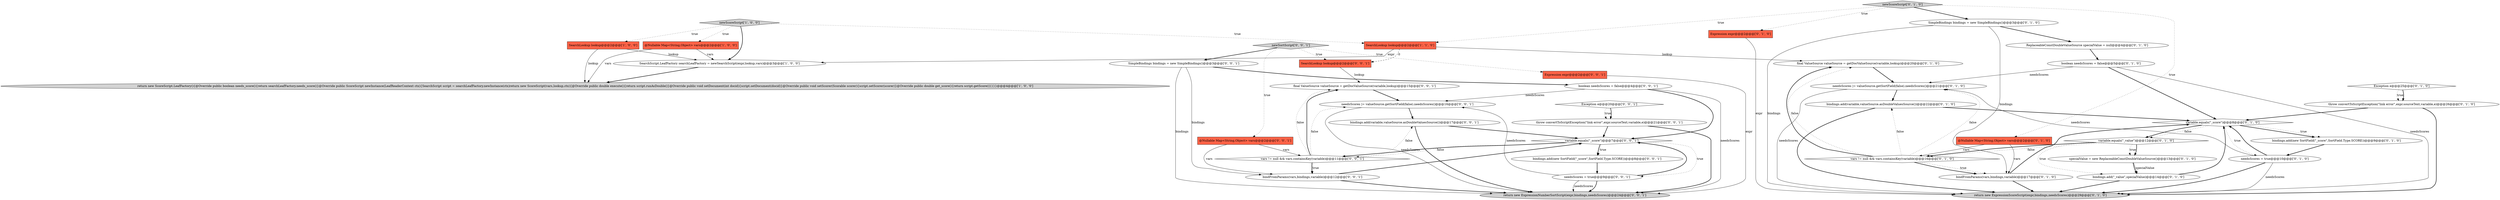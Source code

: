 digraph {
0 [style = filled, label = "SearchScript.LeafFactory searchLeafFactory = newSearchScript(expr,lookup,vars)@@@3@@@['1', '0', '0']", fillcolor = white, shape = ellipse image = "AAA0AAABBB1BBB"];
20 [style = filled, label = "specialValue = new ReplaceableConstDoubleValueSource()@@@13@@@['0', '1', '0']", fillcolor = white, shape = ellipse image = "AAA0AAABBB2BBB"];
25 [style = filled, label = "needsScores = true@@@10@@@['0', '1', '0']", fillcolor = white, shape = ellipse image = "AAA1AAABBB2BBB"];
27 [style = filled, label = "SimpleBindings bindings = new SimpleBindings()@@@3@@@['0', '0', '1']", fillcolor = white, shape = ellipse image = "AAA0AAABBB3BBB"];
31 [style = filled, label = "needsScores = true@@@9@@@['0', '0', '1']", fillcolor = white, shape = ellipse image = "AAA0AAABBB3BBB"];
40 [style = filled, label = "boolean needsScores = false@@@4@@@['0', '0', '1']", fillcolor = white, shape = ellipse image = "AAA0AAABBB3BBB"];
3 [style = filled, label = "newScoreScript['1', '0', '0']", fillcolor = lightgray, shape = diamond image = "AAA0AAABBB1BBB"];
35 [style = filled, label = "bindings.add(new SortField(\"_score\",SortField.Type.SCORE))@@@8@@@['0', '0', '1']", fillcolor = white, shape = ellipse image = "AAA0AAABBB3BBB"];
15 [style = filled, label = "newScoreScript['0', '1', '0']", fillcolor = lightgray, shape = diamond image = "AAA0AAABBB2BBB"];
2 [style = filled, label = "@Nullable Map<String,Object> vars@@@2@@@['1', '0', '0']", fillcolor = tomato, shape = box image = "AAA0AAABBB1BBB"];
9 [style = filled, label = "bindings.add(variable,valueSource.asDoubleValuesSource())@@@22@@@['0', '1', '0']", fillcolor = white, shape = ellipse image = "AAA1AAABBB2BBB"];
39 [style = filled, label = "SearchLookup lookup@@@2@@@['0', '0', '1']", fillcolor = tomato, shape = box image = "AAA0AAABBB3BBB"];
13 [style = filled, label = "Expression expr@@@2@@@['0', '1', '0']", fillcolor = tomato, shape = box image = "AAA0AAABBB2BBB"];
30 [style = filled, label = "bindings.add(variable,valueSource.asDoubleValuesSource())@@@17@@@['0', '0', '1']", fillcolor = white, shape = ellipse image = "AAA0AAABBB3BBB"];
32 [style = filled, label = "return new ExpressionNumberSortScript(expr,bindings,needsScores)@@@24@@@['0', '0', '1']", fillcolor = lightgray, shape = ellipse image = "AAA0AAABBB3BBB"];
12 [style = filled, label = "bindings.add(\"_value\",specialValue)@@@14@@@['0', '1', '0']", fillcolor = white, shape = ellipse image = "AAA0AAABBB2BBB"];
4 [style = filled, label = "SearchLookup lookup@@@2@@@['1', '0', '0']", fillcolor = tomato, shape = box image = "AAA0AAABBB1BBB"];
14 [style = filled, label = "final ValueSource valueSource = getDocValueSource(variable,lookup)@@@20@@@['0', '1', '0']", fillcolor = white, shape = ellipse image = "AAA0AAABBB2BBB"];
16 [style = filled, label = "vars != null && vars.containsKey(variable)@@@16@@@['0', '1', '0']", fillcolor = white, shape = diamond image = "AAA0AAABBB2BBB"];
6 [style = filled, label = "boolean needsScores = false@@@5@@@['0', '1', '0']", fillcolor = white, shape = ellipse image = "AAA1AAABBB2BBB"];
28 [style = filled, label = "vars != null && vars.containsKey(variable)@@@11@@@['0', '0', '1']", fillcolor = white, shape = diamond image = "AAA0AAABBB3BBB"];
29 [style = filled, label = "needsScores |= valueSource.getSortField(false).needsScores()@@@16@@@['0', '0', '1']", fillcolor = white, shape = ellipse image = "AAA0AAABBB3BBB"];
21 [style = filled, label = "variable.equals(\"_value\")@@@12@@@['0', '1', '0']", fillcolor = white, shape = diamond image = "AAA0AAABBB2BBB"];
26 [style = filled, label = "final ValueSource valueSource = getDocValueSource(variable,lookup)@@@15@@@['0', '0', '1']", fillcolor = white, shape = ellipse image = "AAA0AAABBB3BBB"];
18 [style = filled, label = "throw convertToScriptException(\"link error\",expr.sourceText,variable,e)@@@26@@@['0', '1', '0']", fillcolor = white, shape = ellipse image = "AAA1AAABBB2BBB"];
38 [style = filled, label = "variable.equals(\"_score\")@@@7@@@['0', '0', '1']", fillcolor = white, shape = diamond image = "AAA0AAABBB3BBB"];
5 [style = filled, label = "SearchLookup lookup@@@2@@@['1', '1', '0']", fillcolor = tomato, shape = box image = "AAA0AAABBB1BBB"];
7 [style = filled, label = "bindFromParams(vars,bindings,variable)@@@17@@@['0', '1', '0']", fillcolor = white, shape = ellipse image = "AAA0AAABBB2BBB"];
22 [style = filled, label = "return new ExpressionScoreScript(expr,bindings,needsScores)@@@29@@@['0', '1', '0']", fillcolor = lightgray, shape = ellipse image = "AAA1AAABBB2BBB"];
37 [style = filled, label = "Expression expr@@@2@@@['0', '0', '1']", fillcolor = tomato, shape = box image = "AAA0AAABBB3BBB"];
1 [style = filled, label = "return new ScoreScript.LeafFactory(){@Override public boolean needs_score(){return searchLeafFactory.needs_score()}@Override public ScoreScript newInstance(LeafReaderContext ctx){SearchScript script = searchLeafFactory.newInstance(ctx)return new ScoreScript(vars,lookup,ctx){@Override public double execute(){return script.runAsDouble()}@Override public void setDocument(int docid){script.setDocument(docid)}@Override public void setScorer(Scorable scorer){script.setScorer(scorer)}@Override public double get_score(){return script.getScore()}}}}@@@4@@@['1', '0', '0']", fillcolor = lightgray, shape = ellipse image = "AAA0AAABBB1BBB"];
33 [style = filled, label = "@Nullable Map<String,Object> vars@@@2@@@['0', '0', '1']", fillcolor = tomato, shape = box image = "AAA0AAABBB3BBB"];
41 [style = filled, label = "throw convertToScriptException(\"link error\",expr.sourceText,variable,e)@@@21@@@['0', '0', '1']", fillcolor = white, shape = ellipse image = "AAA0AAABBB3BBB"];
42 [style = filled, label = "bindFromParams(vars,bindings,variable)@@@12@@@['0', '0', '1']", fillcolor = white, shape = ellipse image = "AAA0AAABBB3BBB"];
23 [style = filled, label = "bindings.add(new SortField(\"_score\",SortField.Type.SCORE))@@@9@@@['0', '1', '0']", fillcolor = white, shape = ellipse image = "AAA1AAABBB2BBB"];
24 [style = filled, label = "ReplaceableConstDoubleValueSource specialValue = null@@@4@@@['0', '1', '0']", fillcolor = white, shape = ellipse image = "AAA0AAABBB2BBB"];
10 [style = filled, label = "@Nullable Map<String,Object> vars@@@2@@@['0', '1', '0']", fillcolor = tomato, shape = box image = "AAA0AAABBB2BBB"];
36 [style = filled, label = "Exception e@@@20@@@['0', '0', '1']", fillcolor = white, shape = diamond image = "AAA0AAABBB3BBB"];
8 [style = filled, label = "SimpleBindings bindings = new SimpleBindings()@@@3@@@['0', '1', '0']", fillcolor = white, shape = ellipse image = "AAA0AAABBB2BBB"];
17 [style = filled, label = "variable.equals(\"_score\")@@@8@@@['0', '1', '0']", fillcolor = white, shape = diamond image = "AAA1AAABBB2BBB"];
11 [style = filled, label = "needsScores |= valueSource.getSortField(false).needsScores()@@@21@@@['0', '1', '0']", fillcolor = white, shape = ellipse image = "AAA1AAABBB2BBB"];
19 [style = filled, label = "Exception e@@@25@@@['0', '1', '0']", fillcolor = white, shape = diamond image = "AAA1AAABBB2BBB"];
34 [style = filled, label = "newSortScript['0', '0', '1']", fillcolor = lightgray, shape = diamond image = "AAA0AAABBB3BBB"];
33->42 [style = solid, label="vars"];
5->39 [style = dashed, label="0"];
17->21 [style = bold, label=""];
42->32 [style = bold, label=""];
28->26 [style = bold, label=""];
30->38 [style = bold, label=""];
7->22 [style = bold, label=""];
25->17 [style = bold, label=""];
14->11 [style = bold, label=""];
31->32 [style = bold, label=""];
8->22 [style = solid, label="bindings"];
4->1 [style = solid, label="lookup"];
4->0 [style = solid, label="lookup"];
10->7 [style = solid, label="vars"];
28->29 [style = dotted, label="false"];
9->17 [style = bold, label=""];
28->30 [style = dotted, label="false"];
41->38 [style = bold, label=""];
38->35 [style = bold, label=""];
17->23 [style = bold, label=""];
16->7 [style = bold, label=""];
5->0 [style = solid, label="expr"];
15->8 [style = bold, label=""];
40->32 [style = solid, label="needsScores"];
19->18 [style = dotted, label="true"];
8->7 [style = solid, label="bindings"];
11->22 [style = solid, label="needsScores"];
36->41 [style = dotted, label="true"];
38->28 [style = bold, label=""];
27->42 [style = solid, label="bindings"];
15->13 [style = dotted, label="true"];
41->32 [style = bold, label=""];
34->39 [style = dotted, label="true"];
21->20 [style = dotted, label="true"];
2->1 [style = solid, label="vars"];
15->10 [style = dotted, label="true"];
39->26 [style = solid, label="lookup"];
36->41 [style = bold, label=""];
38->31 [style = dotted, label="true"];
21->20 [style = bold, label=""];
29->32 [style = solid, label="needsScores"];
25->11 [style = solid, label="needsScores"];
37->32 [style = solid, label="expr"];
38->35 [style = dotted, label="true"];
16->11 [style = dotted, label="false"];
28->42 [style = dotted, label="true"];
19->18 [style = bold, label=""];
20->12 [style = bold, label=""];
23->25 [style = bold, label=""];
38->28 [style = dotted, label="false"];
35->31 [style = bold, label=""];
16->14 [style = dotted, label="false"];
13->22 [style = solid, label="expr"];
18->22 [style = bold, label=""];
21->16 [style = bold, label=""];
17->21 [style = dotted, label="false"];
16->7 [style = dotted, label="true"];
15->5 [style = dotted, label="true"];
12->17 [style = bold, label=""];
16->9 [style = dotted, label="false"];
3->4 [style = dotted, label="true"];
6->11 [style = solid, label="needsScores"];
30->32 [style = bold, label=""];
28->42 [style = bold, label=""];
7->17 [style = bold, label=""];
31->32 [style = solid, label="needsScores"];
34->33 [style = dotted, label="true"];
8->24 [style = bold, label=""];
6->22 [style = solid, label="needsScores"];
24->6 [style = bold, label=""];
26->29 [style = bold, label=""];
31->38 [style = bold, label=""];
40->38 [style = bold, label=""];
9->22 [style = bold, label=""];
29->30 [style = bold, label=""];
28->26 [style = dotted, label="false"];
21->16 [style = dotted, label="false"];
27->32 [style = solid, label="bindings"];
25->22 [style = solid, label="needsScores"];
17->23 [style = dotted, label="true"];
40->29 [style = solid, label="needsScores"];
11->9 [style = bold, label=""];
6->17 [style = bold, label=""];
42->38 [style = bold, label=""];
0->1 [style = bold, label=""];
20->12 [style = solid, label="specialValue"];
12->22 [style = bold, label=""];
2->0 [style = solid, label="vars"];
31->29 [style = solid, label="needsScores"];
27->40 [style = bold, label=""];
10->16 [style = solid, label="vars"];
3->0 [style = bold, label=""];
16->14 [style = bold, label=""];
3->2 [style = dotted, label="true"];
34->37 [style = dotted, label="true"];
18->17 [style = bold, label=""];
33->28 [style = solid, label="vars"];
21->12 [style = dotted, label="true"];
25->22 [style = bold, label=""];
3->5 [style = dotted, label="true"];
5->14 [style = solid, label="lookup"];
17->25 [style = dotted, label="true"];
34->27 [style = bold, label=""];
}

